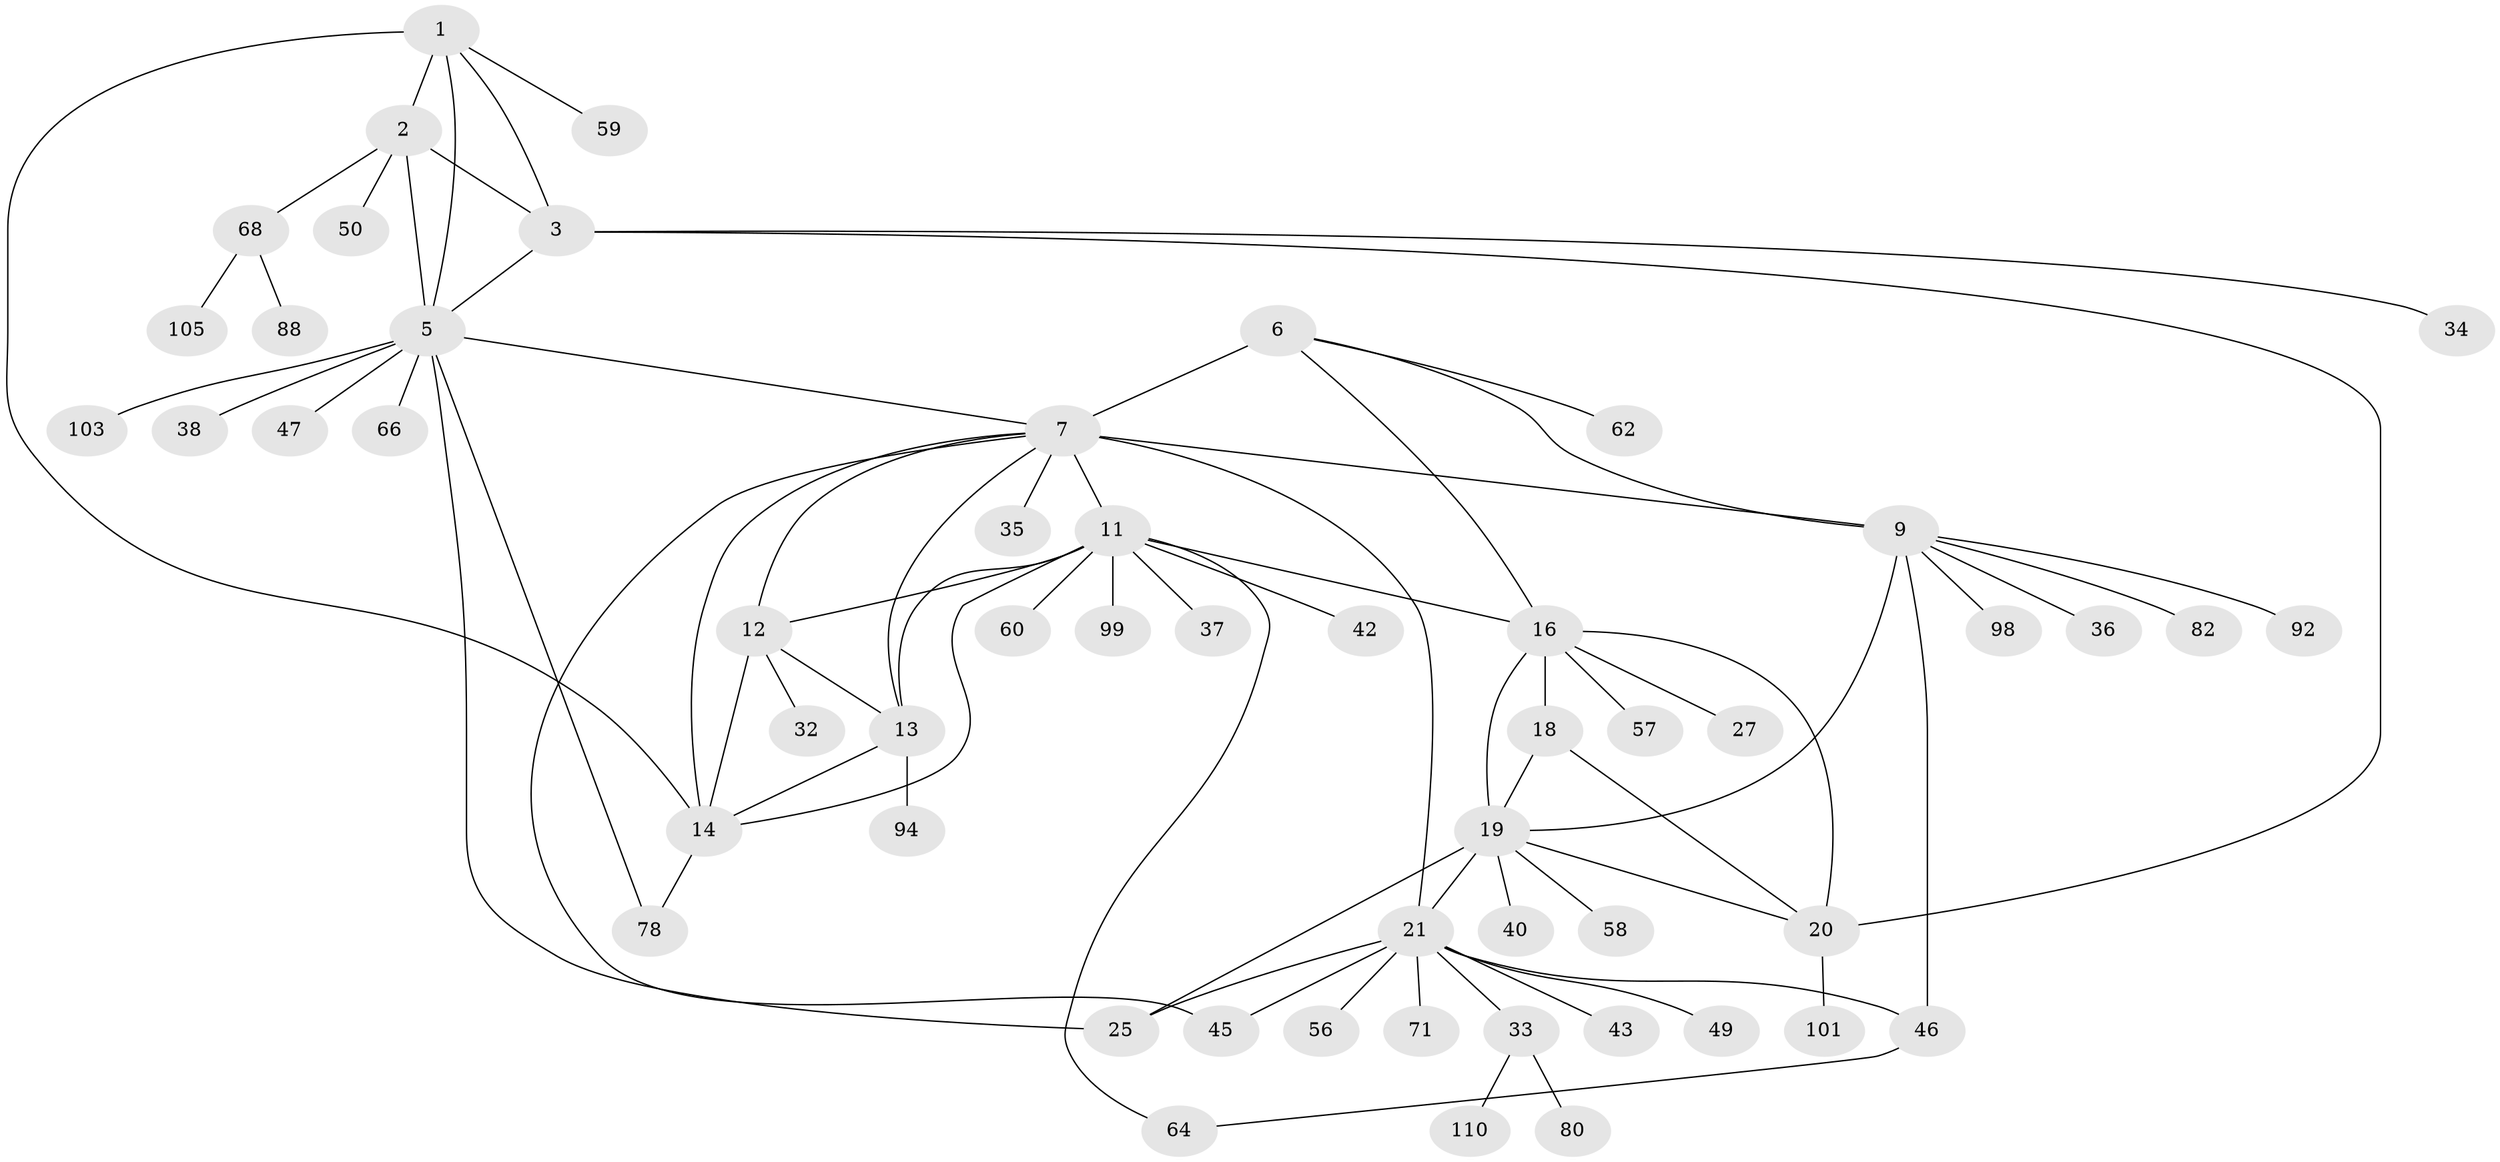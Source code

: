 // original degree distribution, {7: 0.06306306306306306, 5: 0.04504504504504504, 10: 0.036036036036036036, 12: 0.009009009009009009, 13: 0.009009009009009009, 6: 0.036036036036036036, 8: 0.018018018018018018, 11: 0.009009009009009009, 1: 0.5585585585585585, 2: 0.14414414414414414, 3: 0.07207207207207207}
// Generated by graph-tools (version 1.1) at 2025/16/03/09/25 04:16:09]
// undirected, 55 vertices, 78 edges
graph export_dot {
graph [start="1"]
  node [color=gray90,style=filled];
  1 [super="+54"];
  2 [super="+4"];
  3 [super="+53+107+104+39"];
  5 [super="+70"];
  6 [super="+63+8+51"];
  7 [super="+10+41+15+31+76+85"];
  9;
  11;
  12 [super="+75+55"];
  13;
  14;
  16 [super="+17"];
  18 [super="+28"];
  19 [super="+24"];
  20;
  21 [super="+23+22+48"];
  25;
  27;
  32;
  33;
  34;
  35;
  36 [super="+52"];
  37;
  38;
  40;
  42;
  43;
  45 [super="+69+95"];
  46;
  47;
  49;
  50;
  56;
  57;
  58;
  59;
  60;
  62;
  64;
  66;
  68;
  71 [super="+102"];
  78 [super="+89"];
  80 [super="+109"];
  82 [super="+100"];
  88 [super="+97"];
  92;
  94;
  98;
  99;
  101;
  103;
  105;
  110;
  1 -- 2 [weight=2];
  1 -- 3;
  1 -- 5;
  1 -- 14;
  1 -- 59;
  2 -- 3 [weight=2];
  2 -- 5 [weight=2];
  2 -- 50;
  2 -- 68;
  3 -- 5;
  3 -- 20;
  3 -- 34;
  5 -- 25;
  5 -- 38;
  5 -- 47;
  5 -- 66;
  5 -- 78;
  5 -- 103;
  5 -- 7;
  6 -- 7 [weight=4];
  6 -- 9 [weight=2];
  6 -- 62;
  6 -- 16;
  7 -- 9 [weight=2];
  7 -- 35;
  7 -- 21 [weight=2];
  7 -- 45 [weight=3];
  7 -- 11;
  7 -- 12 [weight=2];
  7 -- 13;
  7 -- 14;
  9 -- 36;
  9 -- 46;
  9 -- 82;
  9 -- 92;
  9 -- 98;
  9 -- 19;
  11 -- 12;
  11 -- 13;
  11 -- 14;
  11 -- 16;
  11 -- 37;
  11 -- 42;
  11 -- 60;
  11 -- 64;
  11 -- 99;
  12 -- 13;
  12 -- 14;
  12 -- 32;
  13 -- 14;
  13 -- 94;
  14 -- 78;
  16 -- 18 [weight=2];
  16 -- 19 [weight=2];
  16 -- 20 [weight=2];
  16 -- 57;
  16 -- 27;
  18 -- 19;
  18 -- 20;
  19 -- 20;
  19 -- 40;
  19 -- 58;
  19 -- 21 [weight=3];
  19 -- 25;
  20 -- 101;
  21 -- 25 [weight=3];
  21 -- 46;
  21 -- 33;
  21 -- 71;
  21 -- 43;
  21 -- 45;
  21 -- 49;
  21 -- 56;
  33 -- 80;
  33 -- 110;
  46 -- 64;
  68 -- 88;
  68 -- 105;
}
